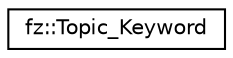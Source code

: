 digraph "Graphical Class Hierarchy"
{
 // LATEX_PDF_SIZE
  edge [fontname="Helvetica",fontsize="10",labelfontname="Helvetica",labelfontsize="10"];
  node [fontname="Helvetica",fontsize="10",shape=record];
  rankdir="LR";
  Node0 [label="fz::Topic_Keyword",height=0.2,width=0.4,color="black", fillcolor="white", style="filled",URL="$structfz_1_1Topic__Keyword.html",tooltip=" "];
}
